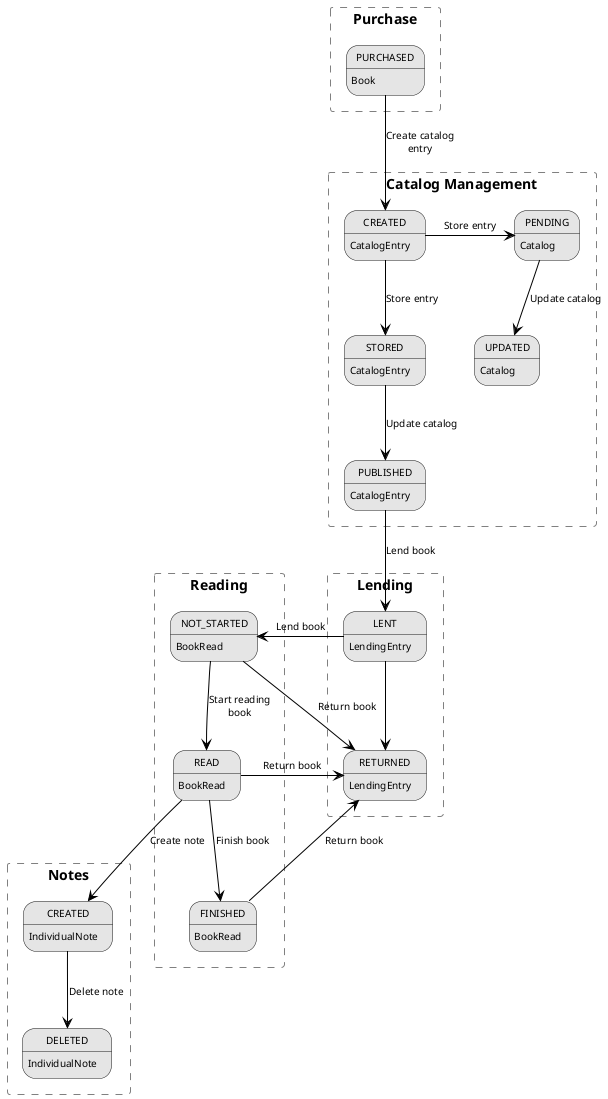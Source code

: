 @startuml
'https://plantuml.com/state-diagram

'skinparam linetype ortho
'skinparam linetype polyline
allowmixing

skinparam state {
    backgroundcolor #E5e5e5

    fontcolor black
    fontsize 10
}

skinparam arrow {
    fontcolor black
    fontsize 10
    color black
}

skinparam rectangle {
    backgroundcolor white
    bordercolor grey
    borderstyle dashed
    fontcolor black
}

rectangle Purchase {
    state "PURCHASED" as purchased
    purchased : Book
}

rectangle "Catalog Management" as catalogManagement {
    state "CREATED" as entryCreated
    state "PENDING" as pending
    pending : Catalog
    entryCreated : CatalogEntry
    state "STORED" as entryStored
    entryStored : CatalogEntry
    state "PUBLISHED" as entryPublished
    entryPublished : CatalogEntry

    state "UPDATED" as updated
    updated : Catalog
}

rectangle "Lending"{
    state "LENT" as lent
    lent : LendingEntry
    state "RETURNED" as returned
    returned : LendingEntry
}

rectangle "Reading" {
    state "NOT_STARTED" as notStarted
    notStarted : BookRead
    state "READ" as read
    read : BookRead
    state "FINISHED" as finished
    finished : BookRead
}

rectangle "Notes" {
    state "CREATED" as notesCreated
    notesCreated : IndividualNote
    state "DELETED" as notesDeleted
    notesDeleted : IndividualNote
}

purchased -down-> entryCreated : Create catalog\nentry
entryCreated -down-> entryStored : Store entry
entryCreated -> pending : Store entry
entryStored -down-> entryPublished : Update catalog

pending -down-> updated : Update catalog
entryPublished -down-> lent : Lend book
lent -> notStarted : Lend book
notStarted -down-> read : Start reading\nbook
read --> notesCreated : Create note
read -down-> finished : Finish book
finished -> returned : Return book
notStarted -left->returned : Return book
notesCreated --> notesDeleted : Delete note
read -right-> returned : Return book
lent -down-> returned



@enduml